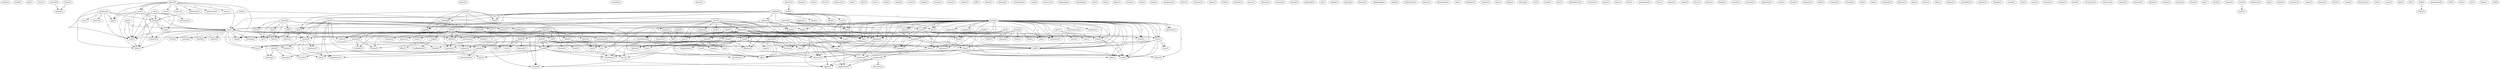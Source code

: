 digraph G {
  home [ label="home(1)" ];
  aytall [ label="aytall(1)" ];
  abd [ label="abd(1)" ];
  carry [ label="carry(1)" ];
  aerosol [ label="aerosol(2)" ];
  spread [ label="spread(1)" ];
  problem [ label="problem(2)" ];
  country [ label="country(1)" ];
  pay [ label="pay(1)" ];
  today [ label="today(4)" ];
  one [ label="one(1)" ];
  coin [ label="coin(3)" ];
  net [ label="net(1)" ];
  debt [ label="debt(1)" ];
  grieve [ label="grieve(1)" ];
  example [ label="example(1)" ];
  power [ label="power(1)" ];
  patient [ label="patient(1)" ];
  heal [ label="heal(1)" ];
  keeps [ label="keeps(1)" ];
  saw [ label="saw(1)" ];
  force [ label="force(1)" ];
  deserves [ label="deserves(1)" ];
  someone [ label="someone(2)" ];
  contradiction [ label="contradiction(2)" ];
  way [ label="way(2)" ];
  dies [ label="dies(1)" ];
  innocence [ label="innocence(1)" ];
  maintain [ label="maintain(2)" ];
  kill [ label="kill(1)" ];
  kill [ label="kill(1)" ];
  onyl [ label="onyl(1)" ];
  chance [ label="chance(2)" ];
  defend [ label="defend(1)" ];
  killed [ label="killed(1)" ];
  participated [ label="participated(1)" ];
  leader [ label="leader(2)" ];
  verification [ label="verification(1)" ];
  side [ label="side(6)" ];
  camera [ label="camera(2)" ];
  fact [ label="fact(1)" ];
  situation [ label="situation(3)" ];
  tell [ label="tell(3)" ];
  ditto [ label="ditto(1)" ];
  case [ label="case(1)" ];
  fault [ label="fault(1)" ];
  speed [ label="speed(1)" ];
  cover [ label="cover(1)" ];
  length [ label="length(1)" ];
  caused [ label="caused(1)" ];
  tracer [ label="tracer(1)" ];
  trace [ label="trace(1)" ];
  property [ label="property(1)" ];
  tend [ label="tend(1)" ];
  heat [ label="heat(3)" ];
  fire [ label="fire(4)" ];
  exposure [ label="exposure(4)" ];
  stove [ label="stove(1)" ];
  muzzle [ label="muzzle(1)" ];
  ignite [ label="ignite(1)" ];
  suspension [ label="suspension(1)" ];
  render [ label="render(1)" ];
  died [ label="died(2)" ];
  left [ label="left(1)" ];
  nuff [ label="nuff(1)" ];
  notice [ label="notice(1)" ];
  attempt [ label="attempt(1)" ];
  help [ label="help(1)" ];
  defuse [ label="defuse(1)" ];
  take [ label="take(1)" ];
  combnation [ label="combnation(1)" ];
  branch [ label="branch(2)" ];
  law [ label="law(2)" ];
  suicidede [ label="suicidede(1)" ];
  know [ label="know(1)" ];
  hater [ label="hater(1)" ];
  official [ label="official(1)" ];
  don [ label="don(1)" ];
  set [ label="set(1)" ];
  work [ label="work(1)" ];
  point [ label="point(2)" ];
  happened [ label="happened(1)" ];
  quantity [ label="quantity(1)" ];
  start [ label="start(1)" ];
  entertainment [ label="entertainment(1)" ];
  evidence [ label="evidence(1)" ];
  start [ label="start(1)" ];
  time [ label="time(4)" ];
  round [ label="round(1)" ];
  direction [ label="direction(1)" ];
  charge [ label="charge(1)" ];
  wall [ label="wall(2)" ];
  roof [ label="roof(1)" ];
  wait [ label="wait(2)" ];
  fired [ label="fired(2)" ];
  help [ label="help(1)" ];
  doesn [ label="doesn(1)" ];
  article [ label="article(2)" ];
  utarlg [ label="utarlg(2)" ];
  edu [ label="edu(2)" ];
  com [ label="com(2)" ];
  sandvik [ label="sandvik(4)" ];
  apple [ label="apple(2)" ];
  uta [ label="uta(2)" ];
  kent [ label="kent(3)" ];
  lesson [ label="lesson(3)" ];
  dead [ label="dead(1)" ];
  reality [ label="reality(1)" ];
  depends [ label="depends(1)" ];
  become [ label="become(2)" ];
  society [ label="society(9)" ];
  resort [ label="resort(1)" ];
  turnover [ label="turnover(1)" ];
  stir [ label="stir(1)" ];
  need [ label="need(2)" ];
  revo [ label="revo(2)" ];
  revolution [ label="revolution(1)" ];
  image [ label="image(2)" ];
  beginning [ label="beginning(1)" ];
  something [ label="something(1)" ];
  site [ label="site(1)" ];
  raid [ label="raid(1)" ];
  video [ label="video(4)" ];
  record [ label="record(1)" ];
  present [ label="present(1)" ];
  opening [ label="opening(1)" ];
  justice [ label="justice(1)" ];
  helps [ label="helps(1)" ];
  rectify [ label="rectify(1)" ];
  unit [ label="unit(1)" ];
  stephen [ label="stephen(2)" ];
  crabtree [ label="crabtree(3)" ];
  point [ label="point(8)" ];
  name [ label="name(1)" ];
  sake [ label="sake(1)" ];
  haired [ label="haired(1)" ];
  king [ label="king(1)" ];
  thank [ label="thank(1)" ];
  writes [ label="writes(2)" ];
  iron [ label="iron(1)" ];
  roy [ label="roy(3)" ];
  re [ label="re(1)" ];
  spark [ label="spark(1)" ];
  sets [ label="sets(1)" ];
  equipment [ label="equipment(1)" ];
  letter [ label="letter(1)" ];
  everyone [ label="everyone(1)" ];
  doubt [ label="doubt(1)" ];
  week [ label="week(1)" ];
  showed [ label="showed(1)" ];
  press [ label="press(1)" ];
  requires [ label="requires(1)" ];
  mixture [ label="mixture(1)" ];
  hazard [ label="hazard(1)" ];
  pathology [ label="pathology(1)" ];
  give [ label="give(2)" ];
  slate [ label="slate(1)" ];
  waste [ label="waste(1)" ];
  asj [ label="asj(1)" ];
  obsessed [ label="obsessed(1)" ];
  went [ label="went(1)" ];
  drill [ label="drill(1)" ];
  please [ label="please(2)" ];
  note [ label="note(1)" ];
  voice [ label="voice(1)" ];
  horror [ label="horror(1)" ];
  wilderness [ label="wilderness(1)" ];
  generation [ label="generation(1)" ];
  save [ label="save(1)" ];
  note [ label="note(1)" ];
  keep [ label="keep(2)" ];
  authority [ label="authority(2)" ];
  abomb [ label="abomb(1)" ];
  playing [ label="playing(1)" ];
  history [ label="history(1)" ];
  spokepeople [ label="spokepeople(1)" ];
  belief [ label="belief(1)" ];
  punishment [ label="punishment(1)" ];
  bypass [ label="bypass(1)" ];
  gevernment [ label="gevernment(1)" ];
  ego [ label="ego(1)" ];
  davidian [ label="davidian(1)" ];
  wonder [ label="wonder(1)" ];
  lose [ label="lose(1)" ];
  kinda [ label="kinda(1)" ];
  develop [ label="develop(1)" ];
  comes [ label="comes(2)" ];
  irra [ label="irra(1)" ];
  sound [ label="sound(1)" ];
  part [ label="part(1)" ];
  end [ label="end(1)" ];
  disobedience [ label="disobedience(1)" ];
  sanction [ label="sanction(1)" ];
  place [ label="place(1)" ];
  compound [ label="compound(2)" ];
  money [ label="money(2)" ];
  inflation [ label="inflation(1)" ];
  pardon [ label="pardon(1)" ];
  temperature [ label="temperature(1)" ];
  goes [ label="goes(1)" ];
  trace [ label="trace(1)" ];
  happen [ label="happen(3)" ];
  tax [ label="tax(2)" ];
  ssan [ label="ssan(1)" ];
  movement [ label="movement(1)" ];
  hate [ label="hate(1)" ];
  perspective [ label="perspective(1)" ];
  burn [ label="burn(1)" ];
  enjoin [ label="enjoin(1)" ];
  come [ label="come(1)" ];
  sequence [ label="sequence(1)" ];
  divorce [ label="divorce(2)" ];
  asked [ label="asked(1)" ];
  hurry [ label="hurry(1)" ];
  harm [ label="harm(1)" ];
  day [ label="day(5)" ];
  protect [ label="protect(1)" ];
  redundant [ label="redundant(1)" ];
  human [ label="human(1)" ];
  shooting [ label="shooting(1)" ];
  aint [ label="aint(1)" ];
  practises [ label="practises(1)" ];
  redemption [ label="redemption(1)" ];
  gun [ label="gun(1)" ];
  act [ label="act(1)" ];
  becomes [ label="becomes(1)" ];
  game [ label="game(2)" ];
  life [ label="life(1)" ];
  thriller [ label="thriller(1)" ];
  reason [ label="reason(1)" ];
  aerosols [ label="aerosols(1)" ];
  judgement [ label="judgement(1)" ];
  exist [ label="exist(1)" ];
  recall [ label="recall(1)" ];
  thing [ label="thing(2)" ];
  warrant [ label="warrant(1)" ];
  frontier [ label="frontier(1)" ];
  benefit [ label="benefit(1)" ];
  blames [ label="blames(1)" ];
  serve [ label="serve(1)" ];
  isolation [ label="isolation(1)" ];
  faith [ label="faith(1)" ];
  gas [ label="gas(3)" ];
  company [ label="company(1)" ];
  shouldn [ label="shouldn(2)" ];
  fuel [ label="fuel(1)" ];
  tape [ label="tape(1)" ];
  want [ label="want(1)" ];
  lets [ label="lets(1)" ];
  balance [ label="balance(1)" ];
  equation [ label="equation(1)" ];
  think [ label="think(1)" ];
  explosion [ label="explosion(1)" ];
  privilege [ label="privilege(1)" ];
  delivey [ label="delivey(1)" ];
  batf [ label="batf(12)" ];
  anyone [ label="anyone(3)" ];
  advance [ label="advance(2)" ];
  agentss [ label="agentss(1)" ];
  mistake [ label="mistake(1)" ];
  trust [ label="trust(1)" ];
  make [ label="make(2)" ];
  thinks [ label="thinks(1)" ];
  outside [ label="outside(1)" ];
  pick [ label="pick(1)" ];
  hurts [ label="hurts(1)" ];
  end [ label="end(1)" ];
  adds [ label="adds(1)" ];
  opinion [ label="opinion(1)" ];
  pressure [ label="pressure(1)" ];
  possibility [ label="possibility(1)" ];
  capacity [ label="capacity(1)" ];
  thought [ label="thought(1)" ];
  sword [ label="sword(2)" ];
  test [ label="test(1)" ];
  wsnc [ label="wsnc(1)" ];
  thoreau [ label="thoreau(1)" ];
  variety [ label="variety(1)" ];
  god [ label="god(10)" ];
  thrower [ label="thrower(1)" ];
  bomb [ label="bomb(1)" ];
  noted [ label="noted(1)" ];
  terminator [ label="terminator(1)" ];
  transmission [ label="transmission(1)" ];
  announce [ label="announce(1)" ];
  channel [ label="channel(1)" ];
  paranoid [ label="paranoid(1)" ];
  gotcha [ label="gotcha(1)" ];
  decide [ label="decide(1)" ];
  system [ label="system(1)" ];
  christ [ label="christ(1)" ];
  apr [ label="apr(1)" ];
  check [ label="check(1)" ];
  roman [ label="roman(1)" ];
  court [ label="court(4)" ];
  issue [ label="issue(1)" ];
  deliveryu [ label="deliveryu(1)" ];
  koresh [ label="koresh(4)" ];
  org [ label="org(1)" ];
  american [ label="american(1)" ];
  conflagration [ label="conflagration(1)" ];
  effort [ label="effort(1)" ];
  thanx [ label="thanx(1)" ];
  attorney [ label="attorney(1)" ];
  comm [ label="comm(1)" ];
  window [ label="window(1)" ];
  listen [ label="listen(1)" ];
  numb [ label="numb(1)" ];
  favoritism [ label="favoritism(1)" ];
  tear [ label="tear(3)" ];
  zaw [ label="zaw(1)" ];
  scene [ label="scene(1)" ];
  pipe [ label="pipe(1)" ];
  fbi [ label="fbi(3)" ];
  look [ label="look(2)" ];
  token [ label="token(1)" ];
  government [ label="government(2)" ];
  ball [ label="ball(1)" ];
  rate [ label="rate(1)" ];
  see [ label="see(1)" ];
  bingo [ label="bingo(1)" ];
  yah [ label="yah(2)" ];
  aerosol -> spread [ label="1" ];
  problem -> country [ label="1" ];
  problem -> pay [ label="1" ];
  problem -> today [ label="1" ];
  problem -> one [ label="1" ];
  problem -> coin [ label="1" ];
  problem -> net [ label="1" ];
  problem -> debt [ label="1" ];
  patient -> heal [ label="1" ];
  someone -> contradiction [ label="1" ];
  someone -> way [ label="1" ];
  someone -> dies [ label="1" ];
  someone -> innocence [ label="1" ];
  someone -> maintain [ label="1" ];
  someone -> kill [ label="1" ];
  someone -> kill [ label="1" ];
  chance -> defend [ label="1" ];
  chance -> killed [ label="1" ];
  chance -> participated [ label="1" ];
  chance -> leader [ label="1" ];
  chance -> verification [ label="1" ];
  chance -> side [ label="1" ];
  chance -> camera [ label="1" ];
  chance -> fact [ label="1" ];
  chance -> situation [ label="1" ];
  chance -> tell [ label="1" ];
  trace -> property [ label="1" ];
  trace -> tend [ label="1" ];
  trace -> heat [ label="1" ];
  trace -> fire [ label="1" ];
  trace -> exposure [ label="1" ];
  trace -> stove [ label="1" ];
  trace -> muzzle [ label="1" ];
  trace -> ignite [ label="1" ];
  trace -> suspension [ label="1" ];
  died -> today [ label="1" ];
  died -> left [ label="1" ];
  help -> defuse [ label="1" ];
  help -> take [ label="1" ];
  help -> situation [ label="2" ];
  branch -> law [ label="1" ];
  branch -> fire [ label="1" ];
  branch -> suicidede [ label="1" ];
  branch -> know [ label="1" ];
  branch -> hater [ label="1" ];
  branch -> official [ label="1" ];
  branch -> don [ label="1" ];
  branch -> set [ label="1" ];
  point -> contradiction [ label="1" ];
  point -> happened [ label="1" ];
  point -> quantity [ label="1" ];
  point -> start [ label="1" ];
  point -> defuse [ label="1" ];
  point -> entertainment [ label="1" ];
  point -> evidence [ label="1" ];
  point -> heat [ label="1" ];
  point -> fire [ label="1" ];
  point -> way [ label="1" ];
  point -> start [ label="1" ];
  point -> dies [ label="1" ];
  point -> time [ label="1" ];
  point -> side [ label="1" ];
  point -> round [ label="1" ];
  point -> innocence [ label="1" ];
  point -> maintain [ label="1" ];
  point -> direction [ label="1" ];
  point -> take [ label="1" ];
  point -> kill [ label="1" ];
  point -> charge [ label="1" ];
  point -> wall [ label="1" ];
  point -> situation [ label="2" ];
  point -> roof [ label="1" ];
  point -> wait [ label="1" ];
  point -> fired [ label="1" ];
  point -> help [ label="2" ];
  point -> doesn [ label="1" ];
  point -> kill [ label="1" ];
  article -> utarlg [ label="1" ];
  article -> edu [ label="1" ];
  article -> com [ label="1" ];
  article -> sandvik [ label="1" ];
  article -> apple [ label="1" ];
  article -> uta [ label="1" ];
  article -> kent [ label="1" ];
  lesson -> dead [ label="1" ];
  lesson -> reality [ label="1" ];
  lesson -> depends [ label="1" ];
  lesson -> become [ label="1" ];
  lesson -> society [ label="1" ];
  lesson -> resort [ label="1" ];
  contradiction -> stir [ label="1" ];
  contradiction -> need [ label="1" ];
  contradiction -> revo [ label="1" ];
  contradiction -> revolution [ label="1" ];
  contradiction -> image [ label="1" ];
  video -> record [ label="1" ];
  video -> present [ label="1" ];
  video -> opening [ label="1" ];
  law -> society [ label="1" ];
  law -> hater [ label="1" ];
  law -> justice [ label="1" ];
  law -> official [ label="1" ];
  stephen -> crabtree [ label="1" ];
  stephen -> point [ label="1" ];
  stephen -> name [ label="1" ];
  stephen -> one [ label="1" ];
  stephen -> com [ label="1" ];
  stephen -> sake [ label="1" ];
  stephen -> sandvik [ label="1" ];
  stephen -> haired [ label="1" ];
  stephen -> apple [ label="1" ];
  stephen -> king [ label="1" ];
  stephen -> kent [ label="1" ];
  stephen -> thank [ label="1" ];
  stephen -> writes [ label="1" ];
  stephen -> iron [ label="1" ];
  stephen -> roy [ label="1" ];
  killed -> utarlg [ label="1" ];
  killed -> edu [ label="1" ];
  killed -> re [ label="1" ];
  killed -> uta [ label="1" ];
  start -> fire [ label="1" ];
  start -> wall [ label="1" ];
  start -> sets [ label="1" ];
  start -> wait [ label="1" ];
  crabtree -> edu [ label="1" ];
  crabtree -> re [ label="1" ];
  crabtree -> one [ label="2" ];
  crabtree -> haired [ label="2" ];
  crabtree -> king [ label="2" ];
  crabtree -> uta [ label="1" ];
  crabtree -> iron [ label="2" ];
  give -> slate [ label="1" ];
  give -> time [ label="1" ];
  give -> waste [ label="1" ];
  leader -> obsessed [ label="1" ];
  leader -> camera [ label="1" ];
  leader -> went [ label="1" ];
  leader -> drill [ label="1" ];
  please -> note [ label="1" ];
  please -> pay [ label="1" ];
  please -> voice [ label="1" ];
  please -> one [ label="1" ];
  please -> horror [ label="1" ];
  please -> wilderness [ label="1" ];
  please -> generation [ label="1" ];
  please -> coin [ label="1" ];
  please -> save [ label="1" ];
  please -> debt [ label="1" ];
  please -> note [ label="1" ];
  please -> keep [ label="1" ];
  note -> pay [ label="1" ];
  note -> today [ label="1" ];
  note -> one [ label="1" ];
  note -> coin [ label="1" ];
  note -> authority [ label="1" ];
  note -> debt [ label="1" ];
  heat -> fire [ label="1" ];
  heat -> stove [ label="2" ];
  heat -> start [ label="1" ];
  heat -> time [ label="1" ];
  heat -> charge [ label="1" ];
  heat -> wall [ label="1" ];
  heat -> wait [ label="1" ];
  heat -> muzzle [ label="2" ];
  heat -> ignite [ label="2" ];
  point -> fire [ label="1" ];
  point -> way [ label="1" ];
  point -> start [ label="1" ];
  point -> dies [ label="1" ];
  point -> time [ label="1" ];
  point -> side [ label="1" ];
  point -> round [ label="1" ];
  point -> innocence [ label="1" ];
  point -> maintain [ label="1" ];
  point -> direction [ label="1" ];
  point -> take [ label="1" ];
  point -> kill [ label="1" ];
  point -> charge [ label="1" ];
  point -> wall [ label="1" ];
  point -> situation [ label="2" ];
  point -> roof [ label="1" ];
  point -> wait [ label="1" ];
  point -> fired [ label="1" ];
  point -> help [ label="2" ];
  point -> doesn [ label="1" ];
  point -> kill [ label="1" ];
  comes -> spread [ label="1" ];
  end -> one [ label="1" ];
  end -> coin [ label="1" ];
  fire -> compound [ label="1" ];
  fire -> suicidede [ label="1" ];
  fire -> wait [ label="1" ];
  exposure -> stove [ label="2" ];
  exposure -> money [ label="1" ];
  exposure -> start [ label="1" ];
  exposure -> time [ label="1" ];
  exposure -> round [ label="1" ];
  exposure -> inflation [ label="1" ];
  exposure -> pardon [ label="1" ];
  exposure -> charge [ label="1" ];
  exposure -> wall [ label="1" ];
  exposure -> wait [ label="1" ];
  exposure -> muzzle [ label="2" ];
  exposure -> temperature [ label="1" ];
  exposure -> left [ label="1" ];
  exposure -> ignite [ label="2" ];
  trace -> stove [ label="1" ];
  trace -> muzzle [ label="1" ];
  trace -> ignite [ label="1" ];
  trace -> suspension [ label="1" ];
  happen -> way [ label="1" ];
  tax -> today [ label="1" ];
  tax -> ssan [ label="1" ];
  tax -> coin [ label="1" ];
  tax -> movement [ label="1" ];
  come -> money [ label="1" ];
  come -> maintain [ label="1" ];
  come -> inflation [ label="1" ];
  come -> pardon [ label="1" ];
  come -> sequence [ label="1" ];
  come -> divorce [ label="1" ];
  come -> left [ label="2" ];
  day -> protect [ label="2" ];
  day -> redundant [ label="2" ];
  day -> one [ label="1" ];
  day -> human [ label="2" ];
  day -> shooting [ label="1" ];
  day -> become [ label="2" ];
  day -> society [ label="4" ];
  day -> need [ label="2" ];
  day -> aint [ label="2" ];
  day -> practises [ label="2" ];
  day -> redemption [ label="2" ];
  day -> gun [ label="2" ];
  day -> act [ label="2" ];
  today -> ssan [ label="1" ];
  today -> one [ label="1" ];
  today -> coin [ label="1" ];
  today -> debt [ label="1" ];
  compound -> becomes [ label="1" ];
  compound -> muzzle [ label="1" ];
  compound -> ignite [ label="1" ];
  compound -> suspension [ label="1" ];
  game -> life [ label="1" ];
  one -> verification [ label="1" ];
  one -> side [ label="1" ];
  one -> coin [ label="2" ];
  one -> thing [ label="1" ];
  one -> shooting [ label="1" ];
  one -> warrant [ label="1" ];
  one -> society [ label="1" ];
  one -> fact [ label="1" ];
  one -> frontier [ label="1" ];
  one -> benefit [ label="1" ];
  one -> authority [ label="1" ];
  one -> situation [ label="1" ];
  one -> debt [ label="1" ];
  one -> blames [ label="1" ];
  one -> iron [ label="1" ];
  one -> serve [ label="1" ];
  one -> keep [ label="1" ];
  gas -> maintain [ label="1" ];
  gas -> wall [ label="1" ];
  gas -> sequence [ label="1" ];
  gas -> left [ label="1" ];
  money -> inflation [ label="1" ];
  money -> need [ label="1" ];
  money -> revo [ label="1" ];
  money -> revolution [ label="1" ];
  money -> left [ label="1" ];
  money -> image [ label="1" ];
  way -> innocence [ label="1" ];
  way -> maintain [ label="1" ];
  way -> kill [ label="1" ];
  way -> kill [ label="1" ];
  start -> wall [ label="1" ];
  start -> sets [ label="1" ];
  start -> wait [ label="1" ];
  time -> wall [ label="1" ];
  time -> wait [ label="1" ];
  side -> want [ label="2" ];
  side -> sake [ label="2" ];
  side -> lets [ label="2" ];
  side -> camera [ label="1" ];
  side -> situation [ label="1" ];
  side -> help [ label="1" ];
  side -> balance [ label="2" ];
  side -> equation [ label="2" ];
  think -> coin [ label="1" ];
  think -> fired [ label="1" ];
  think -> explosion [ label="1" ];
  batf -> anyone [ label="1" ];
  batf -> sake [ label="1" ];
  batf -> lets [ label="1" ];
  batf -> advance [ label="1" ];
  batf -> camera [ label="1" ];
  batf -> agentss [ label="1" ];
  batf -> mistake [ label="1" ];
  batf -> tell [ label="2" ];
  batf -> trust [ label="1" ];
  batf -> roof [ label="1" ];
  batf -> make [ label="1" ];
  batf -> official [ label="1" ];
  batf -> fired [ label="1" ];
  batf -> balance [ label="1" ];
  batf -> equation [ label="1" ];
  batf -> thinks [ label="1" ];
  batf -> outside [ label="1" ];
  end -> coin [ label="1" ];
  anyone -> mistake [ label="1" ];
  anyone -> thinks [ label="1" ];
  anyone -> opening [ label="1" ];
  human -> pressure [ label="1" ];
  human -> become [ label="1" ];
  human -> life [ label="1" ];
  sandvik -> apple [ label="3" ];
  sandvik -> kent [ label="2" ];
  sandvik -> writes [ label="1" ];
  maintain -> sequence [ label="1" ];
  maintain -> left [ label="1" ];
  coin -> debt [ label="1" ];
  thing -> inflation [ label="1" ];
  thing -> fact [ label="1" ];
  thing -> pardon [ label="1" ];
  thing -> situation [ label="1" ];
  thing -> divorce [ label="1" ];
  thing -> left [ label="1" ];
  god -> need [ label="1" ];
  god -> revo [ label="1" ];
  god -> revolution [ label="1" ];
  god -> thrower [ label="1" ];
  god -> help [ label="1" ];
  god -> bomb [ label="1" ];
  god -> image [ label="2" ];
  camera -> transmission [ label="1" ];
  camera -> record [ label="1" ];
  camera -> present [ label="1" ];
  become -> charge [ label="1" ];
  become -> wall [ label="1" ];
  become -> wait [ label="1" ];
  become -> temperature [ label="1" ];
  society -> frontier [ label="1" ];
  society -> aint [ label="2" ];
  society -> practises [ label="4" ];
  society -> redemption [ label="2" ];
  kill -> uta [ label="1" ];
  know -> set [ label="2" ];
  wall -> sequence [ label="1" ];
  wall -> wait [ label="1" ];
  wall -> left [ label="1" ];
  court -> issue [ label="1" ];
  need -> aint [ label="1" ];
  need -> revo [ label="1" ];
  need -> revolution [ label="1" ];
  need -> redemption [ label="1" ];
  need -> gun [ label="1" ];
  koresh -> tell [ label="1" ];
  koresh -> fired [ label="1" ];
  koresh -> went [ label="1" ];
  koresh -> thinks [ label="1" ];
  koresh -> drill [ label="1" ];
  koresh -> explosion [ label="1" ];
  american -> divorce [ label="1" ];
  american -> left [ label="1" ];
  make -> conflagration [ label="1" ];
  make -> effort [ label="1" ];
  official -> balance [ label="1" ];
  official -> equation [ label="1" ];
  kent -> writes [ label="1" ];
  kent -> keep [ label="1" ];
  fired -> explosion [ label="1" ];
  tear -> left [ label="1" ];
  look -> token [ label="1" ];
  don -> set [ label="2" ];
}
